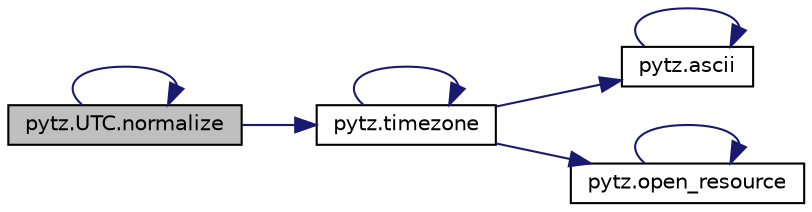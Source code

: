 digraph "pytz.UTC.normalize"
{
 // LATEX_PDF_SIZE
  edge [fontname="Helvetica",fontsize="10",labelfontname="Helvetica",labelfontsize="10"];
  node [fontname="Helvetica",fontsize="10",shape=record];
  rankdir="LR";
  Node1 [label="pytz.UTC.normalize",height=0.2,width=0.4,color="black", fillcolor="grey75", style="filled", fontcolor="black",tooltip=" "];
  Node1 -> Node1 [color="midnightblue",fontsize="10",style="solid",fontname="Helvetica"];
  Node1 -> Node2 [color="midnightblue",fontsize="10",style="solid",fontname="Helvetica"];
  Node2 [label="pytz.timezone",height=0.2,width=0.4,color="black", fillcolor="white", style="filled",URL="$d2/df0/namespacepytz.html#a864aeabe33e444f56b55e925803db0be",tooltip=" "];
  Node2 -> Node3 [color="midnightblue",fontsize="10",style="solid",fontname="Helvetica"];
  Node3 [label="pytz.ascii",height=0.2,width=0.4,color="black", fillcolor="white", style="filled",URL="$d2/df0/namespacepytz.html#a3b47f581b0f7a2e44fc39a9e56941618",tooltip=" "];
  Node3 -> Node3 [color="midnightblue",fontsize="10",style="solid",fontname="Helvetica"];
  Node2 -> Node4 [color="midnightblue",fontsize="10",style="solid",fontname="Helvetica"];
  Node4 [label="pytz.open_resource",height=0.2,width=0.4,color="black", fillcolor="white", style="filled",URL="$d2/df0/namespacepytz.html#a902975213c079691292a54e1a341891c",tooltip=" "];
  Node4 -> Node4 [color="midnightblue",fontsize="10",style="solid",fontname="Helvetica"];
  Node2 -> Node2 [color="midnightblue",fontsize="10",style="solid",fontname="Helvetica"];
}

